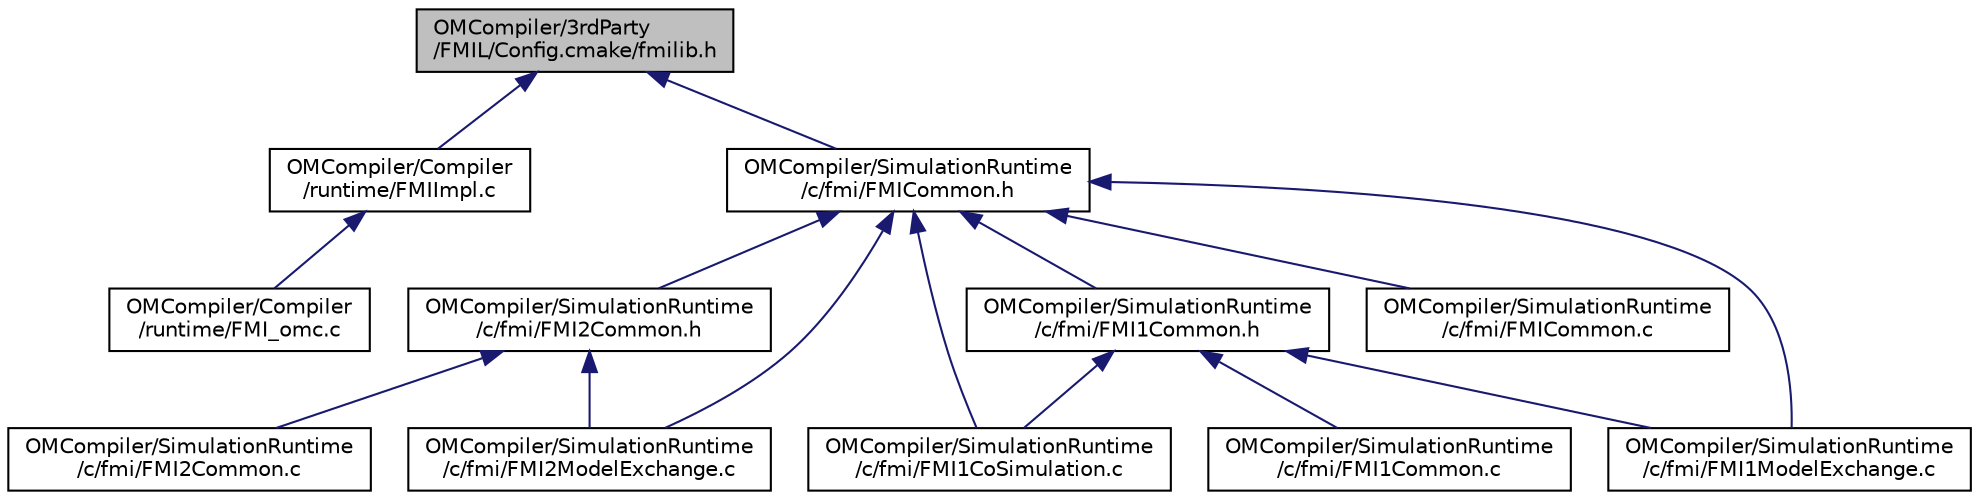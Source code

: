 digraph "OMCompiler/3rdParty/FMIL/Config.cmake/fmilib.h"
{
  edge [fontname="Helvetica",fontsize="10",labelfontname="Helvetica",labelfontsize="10"];
  node [fontname="Helvetica",fontsize="10",shape=record];
  Node36 [label="OMCompiler/3rdParty\l/FMIL/Config.cmake/fmilib.h",height=0.2,width=0.4,color="black", fillcolor="grey75", style="filled", fontcolor="black"];
  Node36 -> Node37 [dir="back",color="midnightblue",fontsize="10",style="solid",fontname="Helvetica"];
  Node37 [label="OMCompiler/Compiler\l/runtime/FMIImpl.c",height=0.2,width=0.4,color="black", fillcolor="white", style="filled",URL="$df/d24/_f_m_i_impl_8c.html"];
  Node37 -> Node38 [dir="back",color="midnightblue",fontsize="10",style="solid",fontname="Helvetica"];
  Node38 [label="OMCompiler/Compiler\l/runtime/FMI_omc.c",height=0.2,width=0.4,color="black", fillcolor="white", style="filled",URL="$df/d35/_f_m_i__omc_8c.html"];
  Node36 -> Node39 [dir="back",color="midnightblue",fontsize="10",style="solid",fontname="Helvetica"];
  Node39 [label="OMCompiler/SimulationRuntime\l/c/fmi/FMICommon.h",height=0.2,width=0.4,color="black", fillcolor="white", style="filled",URL="$d7/d39/_f_m_i_common_8h.html"];
  Node39 -> Node40 [dir="back",color="midnightblue",fontsize="10",style="solid",fontname="Helvetica"];
  Node40 [label="OMCompiler/SimulationRuntime\l/c/fmi/FMI1Common.h",height=0.2,width=0.4,color="black", fillcolor="white", style="filled",URL="$d3/d64/_f_m_i1_common_8h.html"];
  Node40 -> Node41 [dir="back",color="midnightblue",fontsize="10",style="solid",fontname="Helvetica"];
  Node41 [label="OMCompiler/SimulationRuntime\l/c/fmi/FMI1Common.c",height=0.2,width=0.4,color="black", fillcolor="white", style="filled",URL="$de/dca/_f_m_i1_common_8c.html"];
  Node40 -> Node42 [dir="back",color="midnightblue",fontsize="10",style="solid",fontname="Helvetica"];
  Node42 [label="OMCompiler/SimulationRuntime\l/c/fmi/FMI1CoSimulation.c",height=0.2,width=0.4,color="black", fillcolor="white", style="filled",URL="$d5/d4a/_f_m_i1_co_simulation_8c.html"];
  Node40 -> Node43 [dir="back",color="midnightblue",fontsize="10",style="solid",fontname="Helvetica"];
  Node43 [label="OMCompiler/SimulationRuntime\l/c/fmi/FMI1ModelExchange.c",height=0.2,width=0.4,color="black", fillcolor="white", style="filled",URL="$db/d07/_f_m_i1_model_exchange_8c.html"];
  Node39 -> Node42 [dir="back",color="midnightblue",fontsize="10",style="solid",fontname="Helvetica"];
  Node39 -> Node43 [dir="back",color="midnightblue",fontsize="10",style="solid",fontname="Helvetica"];
  Node39 -> Node44 [dir="back",color="midnightblue",fontsize="10",style="solid",fontname="Helvetica"];
  Node44 [label="OMCompiler/SimulationRuntime\l/c/fmi/FMI2Common.h",height=0.2,width=0.4,color="black", fillcolor="white", style="filled",URL="$d7/d17/_f_m_i2_common_8h.html"];
  Node44 -> Node45 [dir="back",color="midnightblue",fontsize="10",style="solid",fontname="Helvetica"];
  Node45 [label="OMCompiler/SimulationRuntime\l/c/fmi/FMI2Common.c",height=0.2,width=0.4,color="black", fillcolor="white", style="filled",URL="$de/dda/_f_m_i2_common_8c.html"];
  Node44 -> Node46 [dir="back",color="midnightblue",fontsize="10",style="solid",fontname="Helvetica"];
  Node46 [label="OMCompiler/SimulationRuntime\l/c/fmi/FMI2ModelExchange.c",height=0.2,width=0.4,color="black", fillcolor="white", style="filled",URL="$de/d1d/_f_m_i2_model_exchange_8c.html"];
  Node39 -> Node46 [dir="back",color="midnightblue",fontsize="10",style="solid",fontname="Helvetica"];
  Node39 -> Node47 [dir="back",color="midnightblue",fontsize="10",style="solid",fontname="Helvetica"];
  Node47 [label="OMCompiler/SimulationRuntime\l/c/fmi/FMICommon.c",height=0.2,width=0.4,color="black", fillcolor="white", style="filled",URL="$d1/de4/_f_m_i_common_8c.html"];
}
